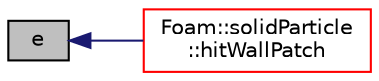 digraph "e"
{
  bgcolor="transparent";
  edge [fontname="Helvetica",fontsize="10",labelfontname="Helvetica",labelfontsize="10"];
  node [fontname="Helvetica",fontsize="10",shape=record];
  rankdir="LR";
  Node321 [label="e",height=0.2,width=0.4,color="black", fillcolor="grey75", style="filled", fontcolor="black"];
  Node321 -> Node322 [dir="back",color="midnightblue",fontsize="10",style="solid",fontname="Helvetica"];
  Node322 [label="Foam::solidParticle\l::hitWallPatch",height=0.2,width=0.4,color="red",URL="$a25633.html#a83ddd4996e7a12d68168442c5f04ca72",tooltip="Overridable function to handle the particle hitting a wallPatch. "];
}
